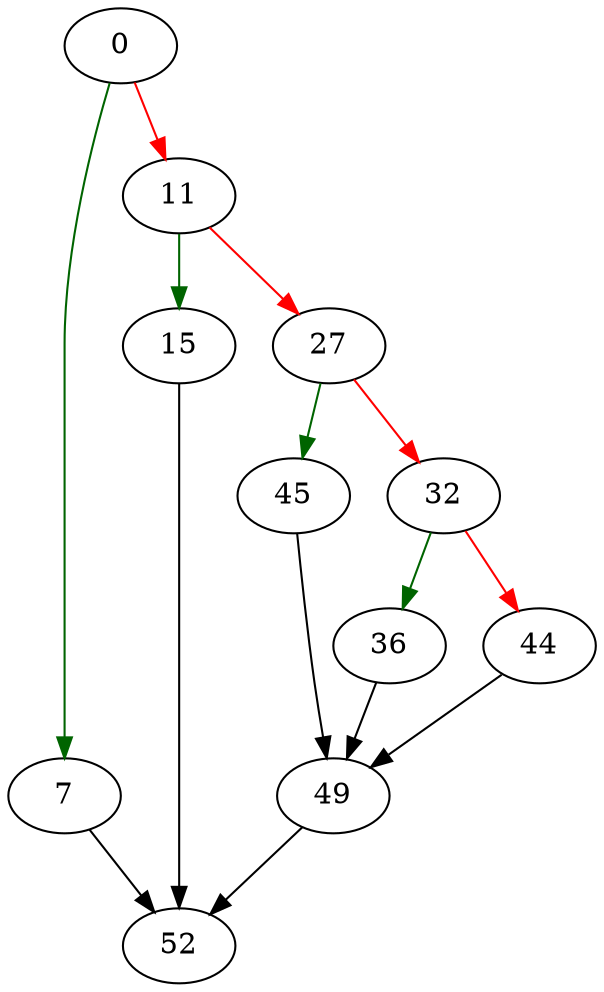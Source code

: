 strict digraph "physmem_available" {
	// Node definitions.
	0 [entry=true];
	7;
	11;
	52;
	15;
	27;
	45;
	32;
	36;
	44;
	49;

	// Edge definitions.
	0 -> 7 [
		color=darkgreen
		cond=true
	];
	0 -> 11 [
		color=red
		cond=false
	];
	7 -> 52;
	11 -> 15 [
		color=darkgreen
		cond=true
	];
	11 -> 27 [
		color=red
		cond=false
	];
	15 -> 52;
	27 -> 45 [
		color=darkgreen
		cond=true
	];
	27 -> 32 [
		color=red
		cond=false
	];
	45 -> 49;
	32 -> 36 [
		color=darkgreen
		cond=true
	];
	32 -> 44 [
		color=red
		cond=false
	];
	36 -> 49;
	44 -> 49;
	49 -> 52;
}